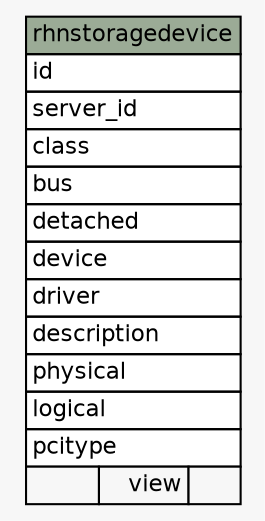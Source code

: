 // dot 2.26.0 on Linux 2.6.32-504.el6.x86_64
// SchemaSpy rev 590
digraph "rhnstoragedevice" {
  graph [
    rankdir="RL"
    bgcolor="#f7f7f7"
    nodesep="0.18"
    ranksep="0.46"
    fontname="Helvetica"
    fontsize="11"
  ];
  node [
    fontname="Helvetica"
    fontsize="11"
    shape="plaintext"
  ];
  edge [
    arrowsize="0.8"
  ];
  "rhnstoragedevice" [
    label=<
    <TABLE BORDER="0" CELLBORDER="1" CELLSPACING="0" BGCOLOR="#ffffff">
      <TR><TD COLSPAN="3" BGCOLOR="#9bab96" ALIGN="CENTER">rhnstoragedevice</TD></TR>
      <TR><TD PORT="id" COLSPAN="3" ALIGN="LEFT">id</TD></TR>
      <TR><TD PORT="server_id" COLSPAN="3" ALIGN="LEFT">server_id</TD></TR>
      <TR><TD PORT="class" COLSPAN="3" ALIGN="LEFT">class</TD></TR>
      <TR><TD PORT="bus" COLSPAN="3" ALIGN="LEFT">bus</TD></TR>
      <TR><TD PORT="detached" COLSPAN="3" ALIGN="LEFT">detached</TD></TR>
      <TR><TD PORT="device" COLSPAN="3" ALIGN="LEFT">device</TD></TR>
      <TR><TD PORT="driver" COLSPAN="3" ALIGN="LEFT">driver</TD></TR>
      <TR><TD PORT="description" COLSPAN="3" ALIGN="LEFT">description</TD></TR>
      <TR><TD PORT="physical" COLSPAN="3" ALIGN="LEFT">physical</TD></TR>
      <TR><TD PORT="logical" COLSPAN="3" ALIGN="LEFT">logical</TD></TR>
      <TR><TD PORT="pcitype" COLSPAN="3" ALIGN="LEFT">pcitype</TD></TR>
      <TR><TD ALIGN="LEFT" BGCOLOR="#f7f7f7">  </TD><TD ALIGN="RIGHT" BGCOLOR="#f7f7f7">view</TD><TD ALIGN="RIGHT" BGCOLOR="#f7f7f7">  </TD></TR>
    </TABLE>>
    URL="tables/rhnstoragedevice.html"
    tooltip="rhnstoragedevice"
  ];
}
